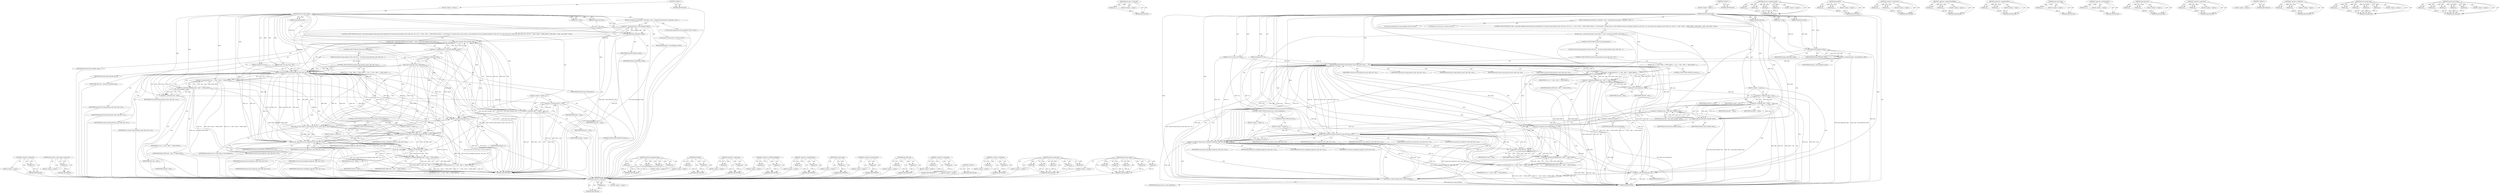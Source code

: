 digraph "mincore_pte_range" {
vulnerable_127 [label=<(METHOD,&lt;operator&gt;.indirection)>];
vulnerable_128 [label=<(PARAM,p1)>];
vulnerable_129 [label=<(BLOCK,&lt;empty&gt;,&lt;empty&gt;)>];
vulnerable_130 [label=<(METHOD_RETURN,ANY)>];
vulnerable_154 [label=<(METHOD,pmd_none_or_clear_bad)>];
vulnerable_155 [label=<(PARAM,p1)>];
vulnerable_156 [label=<(BLOCK,&lt;empty&gt;,&lt;empty&gt;)>];
vulnerable_157 [label=<(METHOD_RETURN,ANY)>];
vulnerable_6 [label=<(METHOD,&lt;global&gt;)<SUB>1</SUB>>];
vulnerable_7 [label=<(BLOCK,&lt;empty&gt;,&lt;empty&gt;)<SUB>1</SUB>>];
vulnerable_8 [label=<(METHOD,mincore_pmd_range)<SUB>1</SUB>>];
vulnerable_9 [label=<(PARAM,struct vm_area_struct *vma)<SUB>1</SUB>>];
vulnerable_10 [label=<(PARAM,pud_t *pud)<SUB>1</SUB>>];
vulnerable_11 [label=<(PARAM,unsigned long addr)<SUB>2</SUB>>];
vulnerable_12 [label=<(PARAM,unsigned long end)<SUB>2</SUB>>];
vulnerable_13 [label=<(PARAM,unsigned char *vec)<SUB>3</SUB>>];
vulnerable_14 [label=<(BLOCK,{
	unsigned long next;
	pmd_t *pmd;

	pmd = pmd...,{
	unsigned long next;
	pmd_t *pmd;

	pmd = pmd...)<SUB>4</SUB>>];
vulnerable_15 [label="<(LOCAL,long unsigned next: long unsigned)<SUB>5</SUB>>"];
vulnerable_16 [label="<(LOCAL,pmd_t* pmd: pmd_t*)<SUB>6</SUB>>"];
vulnerable_17 [label=<(&lt;operator&gt;.assignment,pmd = pmd_offset(pud, addr))<SUB>8</SUB>>];
vulnerable_18 [label=<(IDENTIFIER,pmd,pmd = pmd_offset(pud, addr))<SUB>8</SUB>>];
vulnerable_19 [label=<(pmd_offset,pmd_offset(pud, addr))<SUB>8</SUB>>];
vulnerable_20 [label=<(IDENTIFIER,pud,pmd_offset(pud, addr))<SUB>8</SUB>>];
vulnerable_21 [label=<(IDENTIFIER,addr,pmd_offset(pud, addr))<SUB>8</SUB>>];
vulnerable_22 [label=<(CONTROL_STRUCTURE,DO,do {
		next = pmd_addr_end(addr, end);
		if (pmd_trans_huge(*pmd)) {
			if (mincore_huge_pmd(vma, pmd, addr, next, vec)) {
				vec += (next - addr) &gt;&gt; PAGE_SHIFT;
				continue;
 			}
 			/* fall through */
 		}
		if (pmd_none_or_clear_bad(pmd))
 			mincore_unmapped_range(vma, addr, next, vec);
 		else
 			mincore_pte_range(vma, pmd, addr, next, vec);
		vec += (next - addr) &gt;&gt; PAGE_SHIFT;
	} while (pmd++, addr = next, addr != end);)<SUB>9</SUB>>];
vulnerable_23 [label=<(BLOCK,{
		next = pmd_addr_end(addr, end);
		if (pmd_t...,{
		next = pmd_addr_end(addr, end);
		if (pmd_t...)<SUB>9</SUB>>];
vulnerable_24 [label=<(&lt;operator&gt;.assignment,next = pmd_addr_end(addr, end))<SUB>10</SUB>>];
vulnerable_25 [label=<(IDENTIFIER,next,next = pmd_addr_end(addr, end))<SUB>10</SUB>>];
vulnerable_26 [label=<(pmd_addr_end,pmd_addr_end(addr, end))<SUB>10</SUB>>];
vulnerable_27 [label=<(IDENTIFIER,addr,pmd_addr_end(addr, end))<SUB>10</SUB>>];
vulnerable_28 [label=<(IDENTIFIER,end,pmd_addr_end(addr, end))<SUB>10</SUB>>];
vulnerable_29 [label=<(CONTROL_STRUCTURE,IF,if (pmd_trans_huge(*pmd)))<SUB>11</SUB>>];
vulnerable_30 [label=<(pmd_trans_huge,pmd_trans_huge(*pmd))<SUB>11</SUB>>];
vulnerable_31 [label=<(&lt;operator&gt;.indirection,*pmd)<SUB>11</SUB>>];
vulnerable_32 [label=<(IDENTIFIER,pmd,pmd_trans_huge(*pmd))<SUB>11</SUB>>];
vulnerable_33 [label=<(BLOCK,{
			if (mincore_huge_pmd(vma, pmd, addr, next,...,{
			if (mincore_huge_pmd(vma, pmd, addr, next,...)<SUB>11</SUB>>];
vulnerable_34 [label=<(CONTROL_STRUCTURE,IF,if (mincore_huge_pmd(vma, pmd, addr, next, vec)))<SUB>12</SUB>>];
vulnerable_35 [label=<(mincore_huge_pmd,mincore_huge_pmd(vma, pmd, addr, next, vec))<SUB>12</SUB>>];
vulnerable_36 [label=<(IDENTIFIER,vma,mincore_huge_pmd(vma, pmd, addr, next, vec))<SUB>12</SUB>>];
vulnerable_37 [label=<(IDENTIFIER,pmd,mincore_huge_pmd(vma, pmd, addr, next, vec))<SUB>12</SUB>>];
vulnerable_38 [label=<(IDENTIFIER,addr,mincore_huge_pmd(vma, pmd, addr, next, vec))<SUB>12</SUB>>];
vulnerable_39 [label=<(IDENTIFIER,next,mincore_huge_pmd(vma, pmd, addr, next, vec))<SUB>12</SUB>>];
vulnerable_40 [label=<(IDENTIFIER,vec,mincore_huge_pmd(vma, pmd, addr, next, vec))<SUB>12</SUB>>];
vulnerable_41 [label=<(BLOCK,{
				vec += (next - addr) &gt;&gt; PAGE_SHIFT;
				c...,{
				vec += (next - addr) &gt;&gt; PAGE_SHIFT;
				c...)<SUB>12</SUB>>];
vulnerable_42 [label=<(&lt;operator&gt;.assignmentPlus,vec += (next - addr) &gt;&gt; PAGE_SHIFT)<SUB>13</SUB>>];
vulnerable_43 [label=<(IDENTIFIER,vec,vec += (next - addr) &gt;&gt; PAGE_SHIFT)<SUB>13</SUB>>];
vulnerable_44 [label=<(&lt;operator&gt;.arithmeticShiftRight,(next - addr) &gt;&gt; PAGE_SHIFT)<SUB>13</SUB>>];
vulnerable_45 [label=<(&lt;operator&gt;.subtraction,next - addr)<SUB>13</SUB>>];
vulnerable_46 [label=<(IDENTIFIER,next,next - addr)<SUB>13</SUB>>];
vulnerable_47 [label=<(IDENTIFIER,addr,next - addr)<SUB>13</SUB>>];
vulnerable_48 [label=<(IDENTIFIER,PAGE_SHIFT,(next - addr) &gt;&gt; PAGE_SHIFT)<SUB>13</SUB>>];
vulnerable_49 [label=<(CONTROL_STRUCTURE,CONTINUE,continue;)<SUB>14</SUB>>];
vulnerable_50 [label=<(CONTROL_STRUCTURE,IF,if (pmd_none_or_clear_bad(pmd)))<SUB>18</SUB>>];
vulnerable_51 [label=<(pmd_none_or_clear_bad,pmd_none_or_clear_bad(pmd))<SUB>18</SUB>>];
vulnerable_52 [label=<(IDENTIFIER,pmd,pmd_none_or_clear_bad(pmd))<SUB>18</SUB>>];
vulnerable_53 [label=<(BLOCK,&lt;empty&gt;,&lt;empty&gt;)<SUB>19</SUB>>];
vulnerable_54 [label=<(mincore_unmapped_range,mincore_unmapped_range(vma, addr, next, vec))<SUB>19</SUB>>];
vulnerable_55 [label=<(IDENTIFIER,vma,mincore_unmapped_range(vma, addr, next, vec))<SUB>19</SUB>>];
vulnerable_56 [label=<(IDENTIFIER,addr,mincore_unmapped_range(vma, addr, next, vec))<SUB>19</SUB>>];
vulnerable_57 [label=<(IDENTIFIER,next,mincore_unmapped_range(vma, addr, next, vec))<SUB>19</SUB>>];
vulnerable_58 [label=<(IDENTIFIER,vec,mincore_unmapped_range(vma, addr, next, vec))<SUB>19</SUB>>];
vulnerable_59 [label=<(CONTROL_STRUCTURE,ELSE,else)<SUB>21</SUB>>];
vulnerable_60 [label=<(BLOCK,&lt;empty&gt;,&lt;empty&gt;)<SUB>21</SUB>>];
vulnerable_61 [label=<(mincore_pte_range,mincore_pte_range(vma, pmd, addr, next, vec))<SUB>21</SUB>>];
vulnerable_62 [label=<(IDENTIFIER,vma,mincore_pte_range(vma, pmd, addr, next, vec))<SUB>21</SUB>>];
vulnerable_63 [label=<(IDENTIFIER,pmd,mincore_pte_range(vma, pmd, addr, next, vec))<SUB>21</SUB>>];
vulnerable_64 [label=<(IDENTIFIER,addr,mincore_pte_range(vma, pmd, addr, next, vec))<SUB>21</SUB>>];
vulnerable_65 [label=<(IDENTIFIER,next,mincore_pte_range(vma, pmd, addr, next, vec))<SUB>21</SUB>>];
vulnerable_66 [label=<(IDENTIFIER,vec,mincore_pte_range(vma, pmd, addr, next, vec))<SUB>21</SUB>>];
vulnerable_67 [label=<(&lt;operator&gt;.assignmentPlus,vec += (next - addr) &gt;&gt; PAGE_SHIFT)<SUB>22</SUB>>];
vulnerable_68 [label=<(IDENTIFIER,vec,vec += (next - addr) &gt;&gt; PAGE_SHIFT)<SUB>22</SUB>>];
vulnerable_69 [label=<(&lt;operator&gt;.arithmeticShiftRight,(next - addr) &gt;&gt; PAGE_SHIFT)<SUB>22</SUB>>];
vulnerable_70 [label=<(&lt;operator&gt;.subtraction,next - addr)<SUB>22</SUB>>];
vulnerable_71 [label=<(IDENTIFIER,next,next - addr)<SUB>22</SUB>>];
vulnerable_72 [label=<(IDENTIFIER,addr,next - addr)<SUB>22</SUB>>];
vulnerable_73 [label=<(IDENTIFIER,PAGE_SHIFT,(next - addr) &gt;&gt; PAGE_SHIFT)<SUB>22</SUB>>];
vulnerable_74 [label=<(BLOCK,&lt;empty&gt;,&lt;empty&gt;)<SUB>23</SUB>>];
vulnerable_75 [label=<(&lt;operator&gt;.postIncrement,pmd++)<SUB>23</SUB>>];
vulnerable_76 [label=<(IDENTIFIER,pmd,pmd++)<SUB>23</SUB>>];
vulnerable_77 [label=<(&lt;operator&gt;.assignment,addr = next)<SUB>23</SUB>>];
vulnerable_78 [label=<(IDENTIFIER,addr,addr = next)<SUB>23</SUB>>];
vulnerable_79 [label=<(IDENTIFIER,next,addr = next)<SUB>23</SUB>>];
vulnerable_80 [label=<(&lt;operator&gt;.notEquals,addr != end)<SUB>23</SUB>>];
vulnerable_81 [label=<(IDENTIFIER,addr,addr != end)<SUB>23</SUB>>];
vulnerable_82 [label=<(IDENTIFIER,end,addr != end)<SUB>23</SUB>>];
vulnerable_83 [label=<(METHOD_RETURN,void)<SUB>1</SUB>>];
vulnerable_85 [label=<(METHOD_RETURN,ANY)<SUB>1</SUB>>];
vulnerable_158 [label=<(METHOD,mincore_unmapped_range)>];
vulnerable_159 [label=<(PARAM,p1)>];
vulnerable_160 [label=<(PARAM,p2)>];
vulnerable_161 [label=<(PARAM,p3)>];
vulnerable_162 [label=<(PARAM,p4)>];
vulnerable_163 [label=<(BLOCK,&lt;empty&gt;,&lt;empty&gt;)>];
vulnerable_164 [label=<(METHOD_RETURN,ANY)>];
vulnerable_113 [label=<(METHOD,pmd_offset)>];
vulnerable_114 [label=<(PARAM,p1)>];
vulnerable_115 [label=<(PARAM,p2)>];
vulnerable_116 [label=<(BLOCK,&lt;empty&gt;,&lt;empty&gt;)>];
vulnerable_117 [label=<(METHOD_RETURN,ANY)>];
vulnerable_149 [label=<(METHOD,&lt;operator&gt;.subtraction)>];
vulnerable_150 [label=<(PARAM,p1)>];
vulnerable_151 [label=<(PARAM,p2)>];
vulnerable_152 [label=<(BLOCK,&lt;empty&gt;,&lt;empty&gt;)>];
vulnerable_153 [label=<(METHOD_RETURN,ANY)>];
vulnerable_144 [label=<(METHOD,&lt;operator&gt;.arithmeticShiftRight)>];
vulnerable_145 [label=<(PARAM,p1)>];
vulnerable_146 [label=<(PARAM,p2)>];
vulnerable_147 [label=<(BLOCK,&lt;empty&gt;,&lt;empty&gt;)>];
vulnerable_148 [label=<(METHOD_RETURN,ANY)>];
vulnerable_139 [label=<(METHOD,&lt;operator&gt;.assignmentPlus)>];
vulnerable_140 [label=<(PARAM,p1)>];
vulnerable_141 [label=<(PARAM,p2)>];
vulnerable_142 [label=<(BLOCK,&lt;empty&gt;,&lt;empty&gt;)>];
vulnerable_143 [label=<(METHOD_RETURN,ANY)>];
vulnerable_123 [label=<(METHOD,pmd_trans_huge)>];
vulnerable_124 [label=<(PARAM,p1)>];
vulnerable_125 [label=<(BLOCK,&lt;empty&gt;,&lt;empty&gt;)>];
vulnerable_126 [label=<(METHOD_RETURN,ANY)>];
vulnerable_173 [label=<(METHOD,&lt;operator&gt;.postIncrement)>];
vulnerable_174 [label=<(PARAM,p1)>];
vulnerable_175 [label=<(BLOCK,&lt;empty&gt;,&lt;empty&gt;)>];
vulnerable_176 [label=<(METHOD_RETURN,ANY)>];
vulnerable_118 [label=<(METHOD,pmd_addr_end)>];
vulnerable_119 [label=<(PARAM,p1)>];
vulnerable_120 [label=<(PARAM,p2)>];
vulnerable_121 [label=<(BLOCK,&lt;empty&gt;,&lt;empty&gt;)>];
vulnerable_122 [label=<(METHOD_RETURN,ANY)>];
vulnerable_108 [label=<(METHOD,&lt;operator&gt;.assignment)>];
vulnerable_109 [label=<(PARAM,p1)>];
vulnerable_110 [label=<(PARAM,p2)>];
vulnerable_111 [label=<(BLOCK,&lt;empty&gt;,&lt;empty&gt;)>];
vulnerable_112 [label=<(METHOD_RETURN,ANY)>];
vulnerable_102 [label=<(METHOD,&lt;global&gt;)<SUB>1</SUB>>];
vulnerable_103 [label=<(BLOCK,&lt;empty&gt;,&lt;empty&gt;)>];
vulnerable_104 [label=<(METHOD_RETURN,ANY)>];
vulnerable_177 [label=<(METHOD,&lt;operator&gt;.notEquals)>];
vulnerable_178 [label=<(PARAM,p1)>];
vulnerable_179 [label=<(PARAM,p2)>];
vulnerable_180 [label=<(BLOCK,&lt;empty&gt;,&lt;empty&gt;)>];
vulnerable_181 [label=<(METHOD_RETURN,ANY)>];
vulnerable_131 [label=<(METHOD,mincore_huge_pmd)>];
vulnerable_132 [label=<(PARAM,p1)>];
vulnerable_133 [label=<(PARAM,p2)>];
vulnerable_134 [label=<(PARAM,p3)>];
vulnerable_135 [label=<(PARAM,p4)>];
vulnerable_136 [label=<(PARAM,p5)>];
vulnerable_137 [label=<(BLOCK,&lt;empty&gt;,&lt;empty&gt;)>];
vulnerable_138 [label=<(METHOD_RETURN,ANY)>];
vulnerable_165 [label=<(METHOD,mincore_pte_range)>];
vulnerable_166 [label=<(PARAM,p1)>];
vulnerable_167 [label=<(PARAM,p2)>];
vulnerable_168 [label=<(PARAM,p3)>];
vulnerable_169 [label=<(PARAM,p4)>];
vulnerable_170 [label=<(PARAM,p5)>];
vulnerable_171 [label=<(BLOCK,&lt;empty&gt;,&lt;empty&gt;)>];
vulnerable_172 [label=<(METHOD_RETURN,ANY)>];
fixed_127 [label=<(METHOD,&lt;operator&gt;.indirection)>];
fixed_128 [label=<(PARAM,p1)>];
fixed_129 [label=<(BLOCK,&lt;empty&gt;,&lt;empty&gt;)>];
fixed_130 [label=<(METHOD_RETURN,ANY)>];
fixed_154 [label=<(METHOD,pmd_none_or_trans_huge_or_clear_bad)>];
fixed_155 [label=<(PARAM,p1)>];
fixed_156 [label=<(BLOCK,&lt;empty&gt;,&lt;empty&gt;)>];
fixed_157 [label=<(METHOD_RETURN,ANY)>];
fixed_6 [label=<(METHOD,&lt;global&gt;)<SUB>1</SUB>>];
fixed_7 [label=<(BLOCK,&lt;empty&gt;,&lt;empty&gt;)<SUB>1</SUB>>];
fixed_8 [label=<(METHOD,mincore_pmd_range)<SUB>1</SUB>>];
fixed_9 [label=<(PARAM,struct vm_area_struct *vma)<SUB>1</SUB>>];
fixed_10 [label=<(PARAM,pud_t *pud)<SUB>1</SUB>>];
fixed_11 [label=<(PARAM,unsigned long addr)<SUB>2</SUB>>];
fixed_12 [label=<(PARAM,unsigned long end)<SUB>2</SUB>>];
fixed_13 [label=<(PARAM,unsigned char *vec)<SUB>3</SUB>>];
fixed_14 [label=<(BLOCK,{
	unsigned long next;
	pmd_t *pmd;

	pmd = pmd...,{
	unsigned long next;
	pmd_t *pmd;

	pmd = pmd...)<SUB>4</SUB>>];
fixed_15 [label="<(LOCAL,long unsigned next: long unsigned)<SUB>5</SUB>>"];
fixed_16 [label="<(LOCAL,pmd_t* pmd: pmd_t*)<SUB>6</SUB>>"];
fixed_17 [label=<(&lt;operator&gt;.assignment,pmd = pmd_offset(pud, addr))<SUB>8</SUB>>];
fixed_18 [label=<(IDENTIFIER,pmd,pmd = pmd_offset(pud, addr))<SUB>8</SUB>>];
fixed_19 [label=<(pmd_offset,pmd_offset(pud, addr))<SUB>8</SUB>>];
fixed_20 [label=<(IDENTIFIER,pud,pmd_offset(pud, addr))<SUB>8</SUB>>];
fixed_21 [label=<(IDENTIFIER,addr,pmd_offset(pud, addr))<SUB>8</SUB>>];
fixed_22 [label=<(CONTROL_STRUCTURE,DO,do {
		next = pmd_addr_end(addr, end);
		if (pmd_trans_huge(*pmd)) {
			if (mincore_huge_pmd(vma, pmd, addr, next, vec)) {
				vec += (next - addr) &gt;&gt; PAGE_SHIFT;
				continue;
 			}
 			/* fall through */
 		}
		if (pmd_none_or_trans_huge_or_clear_bad(pmd))
 			mincore_unmapped_range(vma, addr, next, vec);
 		else
 			mincore_pte_range(vma, pmd, addr, next, vec);
		vec += (next - addr) &gt;&gt; PAGE_SHIFT;
	} while (pmd++, addr = next, addr != end);)<SUB>9</SUB>>];
fixed_23 [label=<(BLOCK,{
		next = pmd_addr_end(addr, end);
		if (pmd_t...,{
		next = pmd_addr_end(addr, end);
		if (pmd_t...)<SUB>9</SUB>>];
fixed_24 [label=<(&lt;operator&gt;.assignment,next = pmd_addr_end(addr, end))<SUB>10</SUB>>];
fixed_25 [label=<(IDENTIFIER,next,next = pmd_addr_end(addr, end))<SUB>10</SUB>>];
fixed_26 [label=<(pmd_addr_end,pmd_addr_end(addr, end))<SUB>10</SUB>>];
fixed_27 [label=<(IDENTIFIER,addr,pmd_addr_end(addr, end))<SUB>10</SUB>>];
fixed_28 [label=<(IDENTIFIER,end,pmd_addr_end(addr, end))<SUB>10</SUB>>];
fixed_29 [label=<(CONTROL_STRUCTURE,IF,if (pmd_trans_huge(*pmd)))<SUB>11</SUB>>];
fixed_30 [label=<(pmd_trans_huge,pmd_trans_huge(*pmd))<SUB>11</SUB>>];
fixed_31 [label=<(&lt;operator&gt;.indirection,*pmd)<SUB>11</SUB>>];
fixed_32 [label=<(IDENTIFIER,pmd,pmd_trans_huge(*pmd))<SUB>11</SUB>>];
fixed_33 [label=<(BLOCK,{
			if (mincore_huge_pmd(vma, pmd, addr, next,...,{
			if (mincore_huge_pmd(vma, pmd, addr, next,...)<SUB>11</SUB>>];
fixed_34 [label=<(CONTROL_STRUCTURE,IF,if (mincore_huge_pmd(vma, pmd, addr, next, vec)))<SUB>12</SUB>>];
fixed_35 [label=<(mincore_huge_pmd,mincore_huge_pmd(vma, pmd, addr, next, vec))<SUB>12</SUB>>];
fixed_36 [label=<(IDENTIFIER,vma,mincore_huge_pmd(vma, pmd, addr, next, vec))<SUB>12</SUB>>];
fixed_37 [label=<(IDENTIFIER,pmd,mincore_huge_pmd(vma, pmd, addr, next, vec))<SUB>12</SUB>>];
fixed_38 [label=<(IDENTIFIER,addr,mincore_huge_pmd(vma, pmd, addr, next, vec))<SUB>12</SUB>>];
fixed_39 [label=<(IDENTIFIER,next,mincore_huge_pmd(vma, pmd, addr, next, vec))<SUB>12</SUB>>];
fixed_40 [label=<(IDENTIFIER,vec,mincore_huge_pmd(vma, pmd, addr, next, vec))<SUB>12</SUB>>];
fixed_41 [label=<(BLOCK,{
				vec += (next - addr) &gt;&gt; PAGE_SHIFT;
				c...,{
				vec += (next - addr) &gt;&gt; PAGE_SHIFT;
				c...)<SUB>12</SUB>>];
fixed_42 [label=<(&lt;operator&gt;.assignmentPlus,vec += (next - addr) &gt;&gt; PAGE_SHIFT)<SUB>13</SUB>>];
fixed_43 [label=<(IDENTIFIER,vec,vec += (next - addr) &gt;&gt; PAGE_SHIFT)<SUB>13</SUB>>];
fixed_44 [label=<(&lt;operator&gt;.arithmeticShiftRight,(next - addr) &gt;&gt; PAGE_SHIFT)<SUB>13</SUB>>];
fixed_45 [label=<(&lt;operator&gt;.subtraction,next - addr)<SUB>13</SUB>>];
fixed_46 [label=<(IDENTIFIER,next,next - addr)<SUB>13</SUB>>];
fixed_47 [label=<(IDENTIFIER,addr,next - addr)<SUB>13</SUB>>];
fixed_48 [label=<(IDENTIFIER,PAGE_SHIFT,(next - addr) &gt;&gt; PAGE_SHIFT)<SUB>13</SUB>>];
fixed_49 [label=<(CONTROL_STRUCTURE,CONTINUE,continue;)<SUB>14</SUB>>];
fixed_50 [label=<(CONTROL_STRUCTURE,IF,if (pmd_none_or_trans_huge_or_clear_bad(pmd)))<SUB>18</SUB>>];
fixed_51 [label=<(pmd_none_or_trans_huge_or_clear_bad,pmd_none_or_trans_huge_or_clear_bad(pmd))<SUB>18</SUB>>];
fixed_52 [label=<(IDENTIFIER,pmd,pmd_none_or_trans_huge_or_clear_bad(pmd))<SUB>18</SUB>>];
fixed_53 [label=<(BLOCK,&lt;empty&gt;,&lt;empty&gt;)<SUB>19</SUB>>];
fixed_54 [label=<(mincore_unmapped_range,mincore_unmapped_range(vma, addr, next, vec))<SUB>19</SUB>>];
fixed_55 [label=<(IDENTIFIER,vma,mincore_unmapped_range(vma, addr, next, vec))<SUB>19</SUB>>];
fixed_56 [label=<(IDENTIFIER,addr,mincore_unmapped_range(vma, addr, next, vec))<SUB>19</SUB>>];
fixed_57 [label=<(IDENTIFIER,next,mincore_unmapped_range(vma, addr, next, vec))<SUB>19</SUB>>];
fixed_58 [label=<(IDENTIFIER,vec,mincore_unmapped_range(vma, addr, next, vec))<SUB>19</SUB>>];
fixed_59 [label=<(CONTROL_STRUCTURE,ELSE,else)<SUB>21</SUB>>];
fixed_60 [label=<(BLOCK,&lt;empty&gt;,&lt;empty&gt;)<SUB>21</SUB>>];
fixed_61 [label=<(mincore_pte_range,mincore_pte_range(vma, pmd, addr, next, vec))<SUB>21</SUB>>];
fixed_62 [label=<(IDENTIFIER,vma,mincore_pte_range(vma, pmd, addr, next, vec))<SUB>21</SUB>>];
fixed_63 [label=<(IDENTIFIER,pmd,mincore_pte_range(vma, pmd, addr, next, vec))<SUB>21</SUB>>];
fixed_64 [label=<(IDENTIFIER,addr,mincore_pte_range(vma, pmd, addr, next, vec))<SUB>21</SUB>>];
fixed_65 [label=<(IDENTIFIER,next,mincore_pte_range(vma, pmd, addr, next, vec))<SUB>21</SUB>>];
fixed_66 [label=<(IDENTIFIER,vec,mincore_pte_range(vma, pmd, addr, next, vec))<SUB>21</SUB>>];
fixed_67 [label=<(&lt;operator&gt;.assignmentPlus,vec += (next - addr) &gt;&gt; PAGE_SHIFT)<SUB>22</SUB>>];
fixed_68 [label=<(IDENTIFIER,vec,vec += (next - addr) &gt;&gt; PAGE_SHIFT)<SUB>22</SUB>>];
fixed_69 [label=<(&lt;operator&gt;.arithmeticShiftRight,(next - addr) &gt;&gt; PAGE_SHIFT)<SUB>22</SUB>>];
fixed_70 [label=<(&lt;operator&gt;.subtraction,next - addr)<SUB>22</SUB>>];
fixed_71 [label=<(IDENTIFIER,next,next - addr)<SUB>22</SUB>>];
fixed_72 [label=<(IDENTIFIER,addr,next - addr)<SUB>22</SUB>>];
fixed_73 [label=<(IDENTIFIER,PAGE_SHIFT,(next - addr) &gt;&gt; PAGE_SHIFT)<SUB>22</SUB>>];
fixed_74 [label=<(BLOCK,&lt;empty&gt;,&lt;empty&gt;)<SUB>23</SUB>>];
fixed_75 [label=<(&lt;operator&gt;.postIncrement,pmd++)<SUB>23</SUB>>];
fixed_76 [label=<(IDENTIFIER,pmd,pmd++)<SUB>23</SUB>>];
fixed_77 [label=<(&lt;operator&gt;.assignment,addr = next)<SUB>23</SUB>>];
fixed_78 [label=<(IDENTIFIER,addr,addr = next)<SUB>23</SUB>>];
fixed_79 [label=<(IDENTIFIER,next,addr = next)<SUB>23</SUB>>];
fixed_80 [label=<(&lt;operator&gt;.notEquals,addr != end)<SUB>23</SUB>>];
fixed_81 [label=<(IDENTIFIER,addr,addr != end)<SUB>23</SUB>>];
fixed_82 [label=<(IDENTIFIER,end,addr != end)<SUB>23</SUB>>];
fixed_83 [label=<(METHOD_RETURN,void)<SUB>1</SUB>>];
fixed_85 [label=<(METHOD_RETURN,ANY)<SUB>1</SUB>>];
fixed_158 [label=<(METHOD,mincore_unmapped_range)>];
fixed_159 [label=<(PARAM,p1)>];
fixed_160 [label=<(PARAM,p2)>];
fixed_161 [label=<(PARAM,p3)>];
fixed_162 [label=<(PARAM,p4)>];
fixed_163 [label=<(BLOCK,&lt;empty&gt;,&lt;empty&gt;)>];
fixed_164 [label=<(METHOD_RETURN,ANY)>];
fixed_113 [label=<(METHOD,pmd_offset)>];
fixed_114 [label=<(PARAM,p1)>];
fixed_115 [label=<(PARAM,p2)>];
fixed_116 [label=<(BLOCK,&lt;empty&gt;,&lt;empty&gt;)>];
fixed_117 [label=<(METHOD_RETURN,ANY)>];
fixed_149 [label=<(METHOD,&lt;operator&gt;.subtraction)>];
fixed_150 [label=<(PARAM,p1)>];
fixed_151 [label=<(PARAM,p2)>];
fixed_152 [label=<(BLOCK,&lt;empty&gt;,&lt;empty&gt;)>];
fixed_153 [label=<(METHOD_RETURN,ANY)>];
fixed_144 [label=<(METHOD,&lt;operator&gt;.arithmeticShiftRight)>];
fixed_145 [label=<(PARAM,p1)>];
fixed_146 [label=<(PARAM,p2)>];
fixed_147 [label=<(BLOCK,&lt;empty&gt;,&lt;empty&gt;)>];
fixed_148 [label=<(METHOD_RETURN,ANY)>];
fixed_139 [label=<(METHOD,&lt;operator&gt;.assignmentPlus)>];
fixed_140 [label=<(PARAM,p1)>];
fixed_141 [label=<(PARAM,p2)>];
fixed_142 [label=<(BLOCK,&lt;empty&gt;,&lt;empty&gt;)>];
fixed_143 [label=<(METHOD_RETURN,ANY)>];
fixed_123 [label=<(METHOD,pmd_trans_huge)>];
fixed_124 [label=<(PARAM,p1)>];
fixed_125 [label=<(BLOCK,&lt;empty&gt;,&lt;empty&gt;)>];
fixed_126 [label=<(METHOD_RETURN,ANY)>];
fixed_173 [label=<(METHOD,&lt;operator&gt;.postIncrement)>];
fixed_174 [label=<(PARAM,p1)>];
fixed_175 [label=<(BLOCK,&lt;empty&gt;,&lt;empty&gt;)>];
fixed_176 [label=<(METHOD_RETURN,ANY)>];
fixed_118 [label=<(METHOD,pmd_addr_end)>];
fixed_119 [label=<(PARAM,p1)>];
fixed_120 [label=<(PARAM,p2)>];
fixed_121 [label=<(BLOCK,&lt;empty&gt;,&lt;empty&gt;)>];
fixed_122 [label=<(METHOD_RETURN,ANY)>];
fixed_108 [label=<(METHOD,&lt;operator&gt;.assignment)>];
fixed_109 [label=<(PARAM,p1)>];
fixed_110 [label=<(PARAM,p2)>];
fixed_111 [label=<(BLOCK,&lt;empty&gt;,&lt;empty&gt;)>];
fixed_112 [label=<(METHOD_RETURN,ANY)>];
fixed_102 [label=<(METHOD,&lt;global&gt;)<SUB>1</SUB>>];
fixed_103 [label=<(BLOCK,&lt;empty&gt;,&lt;empty&gt;)>];
fixed_104 [label=<(METHOD_RETURN,ANY)>];
fixed_177 [label=<(METHOD,&lt;operator&gt;.notEquals)>];
fixed_178 [label=<(PARAM,p1)>];
fixed_179 [label=<(PARAM,p2)>];
fixed_180 [label=<(BLOCK,&lt;empty&gt;,&lt;empty&gt;)>];
fixed_181 [label=<(METHOD_RETURN,ANY)>];
fixed_131 [label=<(METHOD,mincore_huge_pmd)>];
fixed_132 [label=<(PARAM,p1)>];
fixed_133 [label=<(PARAM,p2)>];
fixed_134 [label=<(PARAM,p3)>];
fixed_135 [label=<(PARAM,p4)>];
fixed_136 [label=<(PARAM,p5)>];
fixed_137 [label=<(BLOCK,&lt;empty&gt;,&lt;empty&gt;)>];
fixed_138 [label=<(METHOD_RETURN,ANY)>];
fixed_165 [label=<(METHOD,mincore_pte_range)>];
fixed_166 [label=<(PARAM,p1)>];
fixed_167 [label=<(PARAM,p2)>];
fixed_168 [label=<(PARAM,p3)>];
fixed_169 [label=<(PARAM,p4)>];
fixed_170 [label=<(PARAM,p5)>];
fixed_171 [label=<(BLOCK,&lt;empty&gt;,&lt;empty&gt;)>];
fixed_172 [label=<(METHOD_RETURN,ANY)>];
vulnerable_127 -> vulnerable_128  [key=0, label="AST: "];
vulnerable_127 -> vulnerable_128  [key=1, label="DDG: "];
vulnerable_127 -> vulnerable_129  [key=0, label="AST: "];
vulnerable_127 -> vulnerable_130  [key=0, label="AST: "];
vulnerable_127 -> vulnerable_130  [key=1, label="CFG: "];
vulnerable_128 -> vulnerable_130  [key=0, label="DDG: p1"];
vulnerable_154 -> vulnerable_155  [key=0, label="AST: "];
vulnerable_154 -> vulnerable_155  [key=1, label="DDG: "];
vulnerable_154 -> vulnerable_156  [key=0, label="AST: "];
vulnerable_154 -> vulnerable_157  [key=0, label="AST: "];
vulnerable_154 -> vulnerable_157  [key=1, label="CFG: "];
vulnerable_155 -> vulnerable_157  [key=0, label="DDG: p1"];
vulnerable_6 -> vulnerable_7  [key=0, label="AST: "];
vulnerable_6 -> vulnerable_85  [key=0, label="AST: "];
vulnerable_6 -> vulnerable_85  [key=1, label="CFG: "];
vulnerable_7 -> vulnerable_8  [key=0, label="AST: "];
vulnerable_8 -> vulnerable_9  [key=0, label="AST: "];
vulnerable_8 -> vulnerable_9  [key=1, label="DDG: "];
vulnerable_8 -> vulnerable_10  [key=0, label="AST: "];
vulnerable_8 -> vulnerable_10  [key=1, label="DDG: "];
vulnerable_8 -> vulnerable_11  [key=0, label="AST: "];
vulnerable_8 -> vulnerable_11  [key=1, label="DDG: "];
vulnerable_8 -> vulnerable_12  [key=0, label="AST: "];
vulnerable_8 -> vulnerable_12  [key=1, label="DDG: "];
vulnerable_8 -> vulnerable_13  [key=0, label="AST: "];
vulnerable_8 -> vulnerable_13  [key=1, label="DDG: "];
vulnerable_8 -> vulnerable_14  [key=0, label="AST: "];
vulnerable_8 -> vulnerable_83  [key=0, label="AST: "];
vulnerable_8 -> vulnerable_19  [key=0, label="CFG: "];
vulnerable_8 -> vulnerable_19  [key=1, label="DDG: "];
vulnerable_8 -> vulnerable_77  [key=0, label="DDG: "];
vulnerable_8 -> vulnerable_67  [key=0, label="DDG: "];
vulnerable_8 -> vulnerable_75  [key=0, label="DDG: "];
vulnerable_8 -> vulnerable_80  [key=0, label="DDG: "];
vulnerable_8 -> vulnerable_26  [key=0, label="DDG: "];
vulnerable_8 -> vulnerable_51  [key=0, label="DDG: "];
vulnerable_8 -> vulnerable_69  [key=0, label="DDG: "];
vulnerable_8 -> vulnerable_54  [key=0, label="DDG: "];
vulnerable_8 -> vulnerable_70  [key=0, label="DDG: "];
vulnerable_8 -> vulnerable_35  [key=0, label="DDG: "];
vulnerable_8 -> vulnerable_61  [key=0, label="DDG: "];
vulnerable_8 -> vulnerable_42  [key=0, label="DDG: "];
vulnerable_8 -> vulnerable_44  [key=0, label="DDG: "];
vulnerable_8 -> vulnerable_45  [key=0, label="DDG: "];
vulnerable_9 -> vulnerable_54  [key=0, label="DDG: vma"];
vulnerable_9 -> vulnerable_35  [key=0, label="DDG: vma"];
vulnerable_9 -> vulnerable_61  [key=0, label="DDG: vma"];
vulnerable_10 -> vulnerable_19  [key=0, label="DDG: pud"];
vulnerable_11 -> vulnerable_19  [key=0, label="DDG: addr"];
vulnerable_12 -> vulnerable_26  [key=0, label="DDG: end"];
vulnerable_13 -> vulnerable_54  [key=0, label="DDG: vec"];
vulnerable_13 -> vulnerable_35  [key=0, label="DDG: vec"];
vulnerable_13 -> vulnerable_61  [key=0, label="DDG: vec"];
vulnerable_14 -> vulnerable_15  [key=0, label="AST: "];
vulnerable_14 -> vulnerable_16  [key=0, label="AST: "];
vulnerable_14 -> vulnerable_17  [key=0, label="AST: "];
vulnerable_14 -> vulnerable_22  [key=0, label="AST: "];
vulnerable_17 -> vulnerable_18  [key=0, label="AST: "];
vulnerable_17 -> vulnerable_19  [key=0, label="AST: "];
vulnerable_17 -> vulnerable_26  [key=0, label="CFG: "];
vulnerable_17 -> vulnerable_83  [key=0, label="DDG: pmd_offset(pud, addr)"];
vulnerable_17 -> vulnerable_83  [key=1, label="DDG: pmd = pmd_offset(pud, addr)"];
vulnerable_17 -> vulnerable_51  [key=0, label="DDG: pmd"];
vulnerable_17 -> vulnerable_35  [key=0, label="DDG: pmd"];
vulnerable_19 -> vulnerable_20  [key=0, label="AST: "];
vulnerable_19 -> vulnerable_21  [key=0, label="AST: "];
vulnerable_19 -> vulnerable_17  [key=0, label="CFG: "];
vulnerable_19 -> vulnerable_17  [key=1, label="DDG: pud"];
vulnerable_19 -> vulnerable_17  [key=2, label="DDG: addr"];
vulnerable_19 -> vulnerable_83  [key=0, label="DDG: pud"];
vulnerable_19 -> vulnerable_26  [key=0, label="DDG: addr"];
vulnerable_22 -> vulnerable_23  [key=0, label="AST: "];
vulnerable_22 -> vulnerable_74  [key=0, label="AST: "];
vulnerable_23 -> vulnerable_24  [key=0, label="AST: "];
vulnerable_23 -> vulnerable_29  [key=0, label="AST: "];
vulnerable_23 -> vulnerable_50  [key=0, label="AST: "];
vulnerable_23 -> vulnerable_67  [key=0, label="AST: "];
vulnerable_24 -> vulnerable_25  [key=0, label="AST: "];
vulnerable_24 -> vulnerable_26  [key=0, label="AST: "];
vulnerable_24 -> vulnerable_31  [key=0, label="CFG: "];
vulnerable_24 -> vulnerable_83  [key=0, label="DDG: pmd_addr_end(addr, end)"];
vulnerable_24 -> vulnerable_83  [key=1, label="DDG: next = pmd_addr_end(addr, end)"];
vulnerable_24 -> vulnerable_54  [key=0, label="DDG: next"];
vulnerable_24 -> vulnerable_35  [key=0, label="DDG: next"];
vulnerable_24 -> vulnerable_61  [key=0, label="DDG: next"];
vulnerable_26 -> vulnerable_27  [key=0, label="AST: "];
vulnerable_26 -> vulnerable_28  [key=0, label="AST: "];
vulnerable_26 -> vulnerable_24  [key=0, label="CFG: "];
vulnerable_26 -> vulnerable_24  [key=1, label="DDG: addr"];
vulnerable_26 -> vulnerable_24  [key=2, label="DDG: end"];
vulnerable_26 -> vulnerable_80  [key=0, label="DDG: end"];
vulnerable_26 -> vulnerable_54  [key=0, label="DDG: addr"];
vulnerable_26 -> vulnerable_35  [key=0, label="DDG: addr"];
vulnerable_26 -> vulnerable_61  [key=0, label="DDG: addr"];
vulnerable_29 -> vulnerable_30  [key=0, label="AST: "];
vulnerable_29 -> vulnerable_33  [key=0, label="AST: "];
vulnerable_30 -> vulnerable_31  [key=0, label="AST: "];
vulnerable_30 -> vulnerable_35  [key=0, label="CFG: "];
vulnerable_30 -> vulnerable_35  [key=1, label="DDG: *pmd"];
vulnerable_30 -> vulnerable_35  [key=2, label="CDG: "];
vulnerable_30 -> vulnerable_51  [key=0, label="CFG: "];
vulnerable_30 -> vulnerable_51  [key=1, label="DDG: *pmd"];
vulnerable_30 -> vulnerable_51  [key=2, label="CDG: "];
vulnerable_30 -> vulnerable_83  [key=0, label="DDG: *pmd"];
vulnerable_30 -> vulnerable_83  [key=1, label="DDG: pmd_trans_huge(*pmd)"];
vulnerable_30 -> vulnerable_75  [key=0, label="DDG: *pmd"];
vulnerable_30 -> vulnerable_61  [key=0, label="DDG: *pmd"];
vulnerable_30 -> vulnerable_69  [key=0, label="CDG: "];
vulnerable_30 -> vulnerable_67  [key=0, label="CDG: "];
vulnerable_30 -> vulnerable_70  [key=0, label="CDG: "];
vulnerable_31 -> vulnerable_32  [key=0, label="AST: "];
vulnerable_31 -> vulnerable_30  [key=0, label="CFG: "];
vulnerable_33 -> vulnerable_34  [key=0, label="AST: "];
vulnerable_34 -> vulnerable_35  [key=0, label="AST: "];
vulnerable_34 -> vulnerable_41  [key=0, label="AST: "];
vulnerable_35 -> vulnerable_36  [key=0, label="AST: "];
vulnerable_35 -> vulnerable_37  [key=0, label="AST: "];
vulnerable_35 -> vulnerable_38  [key=0, label="AST: "];
vulnerable_35 -> vulnerable_39  [key=0, label="AST: "];
vulnerable_35 -> vulnerable_40  [key=0, label="AST: "];
vulnerable_35 -> vulnerable_45  [key=0, label="CFG: "];
vulnerable_35 -> vulnerable_45  [key=1, label="DDG: next"];
vulnerable_35 -> vulnerable_45  [key=2, label="DDG: addr"];
vulnerable_35 -> vulnerable_45  [key=3, label="CDG: "];
vulnerable_35 -> vulnerable_51  [key=0, label="CFG: "];
vulnerable_35 -> vulnerable_51  [key=1, label="DDG: pmd"];
vulnerable_35 -> vulnerable_51  [key=2, label="CDG: "];
vulnerable_35 -> vulnerable_83  [key=0, label="DDG: vma"];
vulnerable_35 -> vulnerable_83  [key=1, label="DDG: mincore_huge_pmd(vma, pmd, addr, next, vec)"];
vulnerable_35 -> vulnerable_75  [key=0, label="DDG: pmd"];
vulnerable_35 -> vulnerable_54  [key=0, label="DDG: vma"];
vulnerable_35 -> vulnerable_54  [key=1, label="DDG: addr"];
vulnerable_35 -> vulnerable_54  [key=2, label="DDG: next"];
vulnerable_35 -> vulnerable_54  [key=3, label="DDG: vec"];
vulnerable_35 -> vulnerable_61  [key=0, label="DDG: vma"];
vulnerable_35 -> vulnerable_61  [key=1, label="DDG: addr"];
vulnerable_35 -> vulnerable_61  [key=2, label="DDG: next"];
vulnerable_35 -> vulnerable_61  [key=3, label="DDG: vec"];
vulnerable_35 -> vulnerable_42  [key=0, label="DDG: vec"];
vulnerable_35 -> vulnerable_42  [key=1, label="CDG: "];
vulnerable_35 -> vulnerable_69  [key=0, label="CDG: "];
vulnerable_35 -> vulnerable_67  [key=0, label="CDG: "];
vulnerable_35 -> vulnerable_44  [key=0, label="CDG: "];
vulnerable_35 -> vulnerable_70  [key=0, label="CDG: "];
vulnerable_41 -> vulnerable_42  [key=0, label="AST: "];
vulnerable_41 -> vulnerable_49  [key=0, label="AST: "];
vulnerable_42 -> vulnerable_43  [key=0, label="AST: "];
vulnerable_42 -> vulnerable_44  [key=0, label="AST: "];
vulnerable_42 -> vulnerable_75  [key=0, label="CFG: "];
vulnerable_42 -> vulnerable_83  [key=0, label="DDG: vec"];
vulnerable_42 -> vulnerable_83  [key=1, label="DDG: (next - addr) &gt;&gt; PAGE_SHIFT"];
vulnerable_42 -> vulnerable_83  [key=2, label="DDG: vec += (next - addr) &gt;&gt; PAGE_SHIFT"];
vulnerable_42 -> vulnerable_54  [key=0, label="DDG: vec"];
vulnerable_42 -> vulnerable_35  [key=0, label="DDG: vec"];
vulnerable_42 -> vulnerable_61  [key=0, label="DDG: vec"];
vulnerable_44 -> vulnerable_45  [key=0, label="AST: "];
vulnerable_44 -> vulnerable_48  [key=0, label="AST: "];
vulnerable_44 -> vulnerable_42  [key=0, label="CFG: "];
vulnerable_44 -> vulnerable_42  [key=1, label="DDG: next - addr"];
vulnerable_44 -> vulnerable_42  [key=2, label="DDG: PAGE_SHIFT"];
vulnerable_44 -> vulnerable_83  [key=0, label="DDG: next - addr"];
vulnerable_44 -> vulnerable_83  [key=1, label="DDG: PAGE_SHIFT"];
vulnerable_44 -> vulnerable_69  [key=0, label="DDG: PAGE_SHIFT"];
vulnerable_45 -> vulnerable_46  [key=0, label="AST: "];
vulnerable_45 -> vulnerable_47  [key=0, label="AST: "];
vulnerable_45 -> vulnerable_44  [key=0, label="CFG: "];
vulnerable_45 -> vulnerable_44  [key=1, label="DDG: next"];
vulnerable_45 -> vulnerable_44  [key=2, label="DDG: addr"];
vulnerable_45 -> vulnerable_77  [key=0, label="DDG: next"];
vulnerable_50 -> vulnerable_51  [key=0, label="AST: "];
vulnerable_50 -> vulnerable_53  [key=0, label="AST: "];
vulnerable_50 -> vulnerable_59  [key=0, label="AST: "];
vulnerable_51 -> vulnerable_52  [key=0, label="AST: "];
vulnerable_51 -> vulnerable_54  [key=0, label="CFG: "];
vulnerable_51 -> vulnerable_54  [key=1, label="CDG: "];
vulnerable_51 -> vulnerable_61  [key=0, label="CFG: "];
vulnerable_51 -> vulnerable_61  [key=1, label="DDG: pmd"];
vulnerable_51 -> vulnerable_61  [key=2, label="CDG: "];
vulnerable_51 -> vulnerable_83  [key=0, label="DDG: pmd_none_or_clear_bad(pmd)"];
vulnerable_51 -> vulnerable_75  [key=0, label="DDG: pmd"];
vulnerable_53 -> vulnerable_54  [key=0, label="AST: "];
vulnerable_54 -> vulnerable_55  [key=0, label="AST: "];
vulnerable_54 -> vulnerable_56  [key=0, label="AST: "];
vulnerable_54 -> vulnerable_57  [key=0, label="AST: "];
vulnerable_54 -> vulnerable_58  [key=0, label="AST: "];
vulnerable_54 -> vulnerable_70  [key=0, label="CFG: "];
vulnerable_54 -> vulnerable_70  [key=1, label="DDG: next"];
vulnerable_54 -> vulnerable_70  [key=2, label="DDG: addr"];
vulnerable_54 -> vulnerable_83  [key=0, label="DDG: vma"];
vulnerable_54 -> vulnerable_83  [key=1, label="DDG: mincore_unmapped_range(vma, addr, next, vec)"];
vulnerable_54 -> vulnerable_67  [key=0, label="DDG: vec"];
vulnerable_54 -> vulnerable_35  [key=0, label="DDG: vma"];
vulnerable_54 -> vulnerable_61  [key=0, label="DDG: vma"];
vulnerable_59 -> vulnerable_60  [key=0, label="AST: "];
vulnerable_60 -> vulnerable_61  [key=0, label="AST: "];
vulnerable_61 -> vulnerable_62  [key=0, label="AST: "];
vulnerable_61 -> vulnerable_63  [key=0, label="AST: "];
vulnerable_61 -> vulnerable_64  [key=0, label="AST: "];
vulnerable_61 -> vulnerable_65  [key=0, label="AST: "];
vulnerable_61 -> vulnerable_66  [key=0, label="AST: "];
vulnerable_61 -> vulnerable_70  [key=0, label="CFG: "];
vulnerable_61 -> vulnerable_70  [key=1, label="DDG: next"];
vulnerable_61 -> vulnerable_70  [key=2, label="DDG: addr"];
vulnerable_61 -> vulnerable_83  [key=0, label="DDG: vma"];
vulnerable_61 -> vulnerable_83  [key=1, label="DDG: mincore_pte_range(vma, pmd, addr, next, vec)"];
vulnerable_61 -> vulnerable_67  [key=0, label="DDG: vec"];
vulnerable_61 -> vulnerable_75  [key=0, label="DDG: pmd"];
vulnerable_61 -> vulnerable_54  [key=0, label="DDG: vma"];
vulnerable_61 -> vulnerable_35  [key=0, label="DDG: vma"];
vulnerable_67 -> vulnerable_68  [key=0, label="AST: "];
vulnerable_67 -> vulnerable_69  [key=0, label="AST: "];
vulnerable_67 -> vulnerable_75  [key=0, label="CFG: "];
vulnerable_67 -> vulnerable_83  [key=0, label="DDG: vec"];
vulnerable_67 -> vulnerable_83  [key=1, label="DDG: (next - addr) &gt;&gt; PAGE_SHIFT"];
vulnerable_67 -> vulnerable_83  [key=2, label="DDG: vec += (next - addr) &gt;&gt; PAGE_SHIFT"];
vulnerable_67 -> vulnerable_54  [key=0, label="DDG: vec"];
vulnerable_67 -> vulnerable_35  [key=0, label="DDG: vec"];
vulnerable_67 -> vulnerable_61  [key=0, label="DDG: vec"];
vulnerable_69 -> vulnerable_70  [key=0, label="AST: "];
vulnerable_69 -> vulnerable_73  [key=0, label="AST: "];
vulnerable_69 -> vulnerable_67  [key=0, label="CFG: "];
vulnerable_69 -> vulnerable_67  [key=1, label="DDG: next - addr"];
vulnerable_69 -> vulnerable_67  [key=2, label="DDG: PAGE_SHIFT"];
vulnerable_69 -> vulnerable_83  [key=0, label="DDG: next - addr"];
vulnerable_69 -> vulnerable_83  [key=1, label="DDG: PAGE_SHIFT"];
vulnerable_69 -> vulnerable_44  [key=0, label="DDG: PAGE_SHIFT"];
vulnerable_70 -> vulnerable_71  [key=0, label="AST: "];
vulnerable_70 -> vulnerable_72  [key=0, label="AST: "];
vulnerable_70 -> vulnerable_69  [key=0, label="CFG: "];
vulnerable_70 -> vulnerable_69  [key=1, label="DDG: next"];
vulnerable_70 -> vulnerable_69  [key=2, label="DDG: addr"];
vulnerable_70 -> vulnerable_77  [key=0, label="DDG: next"];
vulnerable_74 -> vulnerable_75  [key=0, label="AST: "];
vulnerable_74 -> vulnerable_77  [key=0, label="AST: "];
vulnerable_74 -> vulnerable_80  [key=0, label="AST: "];
vulnerable_75 -> vulnerable_76  [key=0, label="AST: "];
vulnerable_75 -> vulnerable_77  [key=0, label="CFG: "];
vulnerable_75 -> vulnerable_83  [key=0, label="DDG: pmd"];
vulnerable_75 -> vulnerable_83  [key=1, label="DDG: pmd++"];
vulnerable_75 -> vulnerable_51  [key=0, label="DDG: pmd"];
vulnerable_75 -> vulnerable_35  [key=0, label="DDG: pmd"];
vulnerable_77 -> vulnerable_78  [key=0, label="AST: "];
vulnerable_77 -> vulnerable_79  [key=0, label="AST: "];
vulnerable_77 -> vulnerable_80  [key=0, label="CFG: "];
vulnerable_77 -> vulnerable_80  [key=1, label="DDG: addr"];
vulnerable_77 -> vulnerable_83  [key=0, label="DDG: next"];
vulnerable_77 -> vulnerable_83  [key=1, label="DDG: addr = next"];
vulnerable_80 -> vulnerable_81  [key=0, label="AST: "];
vulnerable_80 -> vulnerable_82  [key=0, label="AST: "];
vulnerable_80 -> vulnerable_83  [key=0, label="CFG: "];
vulnerable_80 -> vulnerable_83  [key=1, label="DDG: addr"];
vulnerable_80 -> vulnerable_83  [key=2, label="DDG: end"];
vulnerable_80 -> vulnerable_83  [key=3, label="DDG: addr != end"];
vulnerable_80 -> vulnerable_26  [key=0, label="CFG: "];
vulnerable_80 -> vulnerable_26  [key=1, label="DDG: addr"];
vulnerable_80 -> vulnerable_26  [key=2, label="DDG: end"];
vulnerable_80 -> vulnerable_26  [key=3, label="CDG: "];
vulnerable_80 -> vulnerable_30  [key=0, label="CDG: "];
vulnerable_80 -> vulnerable_77  [key=0, label="CDG: "];
vulnerable_80 -> vulnerable_75  [key=0, label="CDG: "];
vulnerable_80 -> vulnerable_24  [key=0, label="CDG: "];
vulnerable_80 -> vulnerable_80  [key=0, label="CDG: "];
vulnerable_80 -> vulnerable_31  [key=0, label="CDG: "];
vulnerable_158 -> vulnerable_159  [key=0, label="AST: "];
vulnerable_158 -> vulnerable_159  [key=1, label="DDG: "];
vulnerable_158 -> vulnerable_163  [key=0, label="AST: "];
vulnerable_158 -> vulnerable_160  [key=0, label="AST: "];
vulnerable_158 -> vulnerable_160  [key=1, label="DDG: "];
vulnerable_158 -> vulnerable_164  [key=0, label="AST: "];
vulnerable_158 -> vulnerable_164  [key=1, label="CFG: "];
vulnerable_158 -> vulnerable_161  [key=0, label="AST: "];
vulnerable_158 -> vulnerable_161  [key=1, label="DDG: "];
vulnerable_158 -> vulnerable_162  [key=0, label="AST: "];
vulnerable_158 -> vulnerable_162  [key=1, label="DDG: "];
vulnerable_159 -> vulnerable_164  [key=0, label="DDG: p1"];
vulnerable_160 -> vulnerable_164  [key=0, label="DDG: p2"];
vulnerable_161 -> vulnerable_164  [key=0, label="DDG: p3"];
vulnerable_162 -> vulnerable_164  [key=0, label="DDG: p4"];
vulnerable_113 -> vulnerable_114  [key=0, label="AST: "];
vulnerable_113 -> vulnerable_114  [key=1, label="DDG: "];
vulnerable_113 -> vulnerable_116  [key=0, label="AST: "];
vulnerable_113 -> vulnerable_115  [key=0, label="AST: "];
vulnerable_113 -> vulnerable_115  [key=1, label="DDG: "];
vulnerable_113 -> vulnerable_117  [key=0, label="AST: "];
vulnerable_113 -> vulnerable_117  [key=1, label="CFG: "];
vulnerable_114 -> vulnerable_117  [key=0, label="DDG: p1"];
vulnerable_115 -> vulnerable_117  [key=0, label="DDG: p2"];
vulnerable_149 -> vulnerable_150  [key=0, label="AST: "];
vulnerable_149 -> vulnerable_150  [key=1, label="DDG: "];
vulnerable_149 -> vulnerable_152  [key=0, label="AST: "];
vulnerable_149 -> vulnerable_151  [key=0, label="AST: "];
vulnerable_149 -> vulnerable_151  [key=1, label="DDG: "];
vulnerable_149 -> vulnerable_153  [key=0, label="AST: "];
vulnerable_149 -> vulnerable_153  [key=1, label="CFG: "];
vulnerable_150 -> vulnerable_153  [key=0, label="DDG: p1"];
vulnerable_151 -> vulnerable_153  [key=0, label="DDG: p2"];
vulnerable_144 -> vulnerable_145  [key=0, label="AST: "];
vulnerable_144 -> vulnerable_145  [key=1, label="DDG: "];
vulnerable_144 -> vulnerable_147  [key=0, label="AST: "];
vulnerable_144 -> vulnerable_146  [key=0, label="AST: "];
vulnerable_144 -> vulnerable_146  [key=1, label="DDG: "];
vulnerable_144 -> vulnerable_148  [key=0, label="AST: "];
vulnerable_144 -> vulnerable_148  [key=1, label="CFG: "];
vulnerable_145 -> vulnerable_148  [key=0, label="DDG: p1"];
vulnerable_146 -> vulnerable_148  [key=0, label="DDG: p2"];
vulnerable_139 -> vulnerable_140  [key=0, label="AST: "];
vulnerable_139 -> vulnerable_140  [key=1, label="DDG: "];
vulnerable_139 -> vulnerable_142  [key=0, label="AST: "];
vulnerable_139 -> vulnerable_141  [key=0, label="AST: "];
vulnerable_139 -> vulnerable_141  [key=1, label="DDG: "];
vulnerable_139 -> vulnerable_143  [key=0, label="AST: "];
vulnerable_139 -> vulnerable_143  [key=1, label="CFG: "];
vulnerable_140 -> vulnerable_143  [key=0, label="DDG: p1"];
vulnerable_141 -> vulnerable_143  [key=0, label="DDG: p2"];
vulnerable_123 -> vulnerable_124  [key=0, label="AST: "];
vulnerable_123 -> vulnerable_124  [key=1, label="DDG: "];
vulnerable_123 -> vulnerable_125  [key=0, label="AST: "];
vulnerable_123 -> vulnerable_126  [key=0, label="AST: "];
vulnerable_123 -> vulnerable_126  [key=1, label="CFG: "];
vulnerable_124 -> vulnerable_126  [key=0, label="DDG: p1"];
vulnerable_173 -> vulnerable_174  [key=0, label="AST: "];
vulnerable_173 -> vulnerable_174  [key=1, label="DDG: "];
vulnerable_173 -> vulnerable_175  [key=0, label="AST: "];
vulnerable_173 -> vulnerable_176  [key=0, label="AST: "];
vulnerable_173 -> vulnerable_176  [key=1, label="CFG: "];
vulnerable_174 -> vulnerable_176  [key=0, label="DDG: p1"];
vulnerable_118 -> vulnerable_119  [key=0, label="AST: "];
vulnerable_118 -> vulnerable_119  [key=1, label="DDG: "];
vulnerable_118 -> vulnerable_121  [key=0, label="AST: "];
vulnerable_118 -> vulnerable_120  [key=0, label="AST: "];
vulnerable_118 -> vulnerable_120  [key=1, label="DDG: "];
vulnerable_118 -> vulnerable_122  [key=0, label="AST: "];
vulnerable_118 -> vulnerable_122  [key=1, label="CFG: "];
vulnerable_119 -> vulnerable_122  [key=0, label="DDG: p1"];
vulnerable_120 -> vulnerable_122  [key=0, label="DDG: p2"];
vulnerable_108 -> vulnerable_109  [key=0, label="AST: "];
vulnerable_108 -> vulnerable_109  [key=1, label="DDG: "];
vulnerable_108 -> vulnerable_111  [key=0, label="AST: "];
vulnerable_108 -> vulnerable_110  [key=0, label="AST: "];
vulnerable_108 -> vulnerable_110  [key=1, label="DDG: "];
vulnerable_108 -> vulnerable_112  [key=0, label="AST: "];
vulnerable_108 -> vulnerable_112  [key=1, label="CFG: "];
vulnerable_109 -> vulnerable_112  [key=0, label="DDG: p1"];
vulnerable_110 -> vulnerable_112  [key=0, label="DDG: p2"];
vulnerable_102 -> vulnerable_103  [key=0, label="AST: "];
vulnerable_102 -> vulnerable_104  [key=0, label="AST: "];
vulnerable_102 -> vulnerable_104  [key=1, label="CFG: "];
vulnerable_177 -> vulnerable_178  [key=0, label="AST: "];
vulnerable_177 -> vulnerable_178  [key=1, label="DDG: "];
vulnerable_177 -> vulnerable_180  [key=0, label="AST: "];
vulnerable_177 -> vulnerable_179  [key=0, label="AST: "];
vulnerable_177 -> vulnerable_179  [key=1, label="DDG: "];
vulnerable_177 -> vulnerable_181  [key=0, label="AST: "];
vulnerable_177 -> vulnerable_181  [key=1, label="CFG: "];
vulnerable_178 -> vulnerable_181  [key=0, label="DDG: p1"];
vulnerable_179 -> vulnerable_181  [key=0, label="DDG: p2"];
vulnerable_131 -> vulnerable_132  [key=0, label="AST: "];
vulnerable_131 -> vulnerable_132  [key=1, label="DDG: "];
vulnerable_131 -> vulnerable_137  [key=0, label="AST: "];
vulnerable_131 -> vulnerable_133  [key=0, label="AST: "];
vulnerable_131 -> vulnerable_133  [key=1, label="DDG: "];
vulnerable_131 -> vulnerable_138  [key=0, label="AST: "];
vulnerable_131 -> vulnerable_138  [key=1, label="CFG: "];
vulnerable_131 -> vulnerable_134  [key=0, label="AST: "];
vulnerable_131 -> vulnerable_134  [key=1, label="DDG: "];
vulnerable_131 -> vulnerable_135  [key=0, label="AST: "];
vulnerable_131 -> vulnerable_135  [key=1, label="DDG: "];
vulnerable_131 -> vulnerable_136  [key=0, label="AST: "];
vulnerable_131 -> vulnerable_136  [key=1, label="DDG: "];
vulnerable_132 -> vulnerable_138  [key=0, label="DDG: p1"];
vulnerable_133 -> vulnerable_138  [key=0, label="DDG: p2"];
vulnerable_134 -> vulnerable_138  [key=0, label="DDG: p3"];
vulnerable_135 -> vulnerable_138  [key=0, label="DDG: p4"];
vulnerable_136 -> vulnerable_138  [key=0, label="DDG: p5"];
vulnerable_165 -> vulnerable_166  [key=0, label="AST: "];
vulnerable_165 -> vulnerable_166  [key=1, label="DDG: "];
vulnerable_165 -> vulnerable_171  [key=0, label="AST: "];
vulnerable_165 -> vulnerable_167  [key=0, label="AST: "];
vulnerable_165 -> vulnerable_167  [key=1, label="DDG: "];
vulnerable_165 -> vulnerable_172  [key=0, label="AST: "];
vulnerable_165 -> vulnerable_172  [key=1, label="CFG: "];
vulnerable_165 -> vulnerable_168  [key=0, label="AST: "];
vulnerable_165 -> vulnerable_168  [key=1, label="DDG: "];
vulnerable_165 -> vulnerable_169  [key=0, label="AST: "];
vulnerable_165 -> vulnerable_169  [key=1, label="DDG: "];
vulnerable_165 -> vulnerable_170  [key=0, label="AST: "];
vulnerable_165 -> vulnerable_170  [key=1, label="DDG: "];
vulnerable_166 -> vulnerable_172  [key=0, label="DDG: p1"];
vulnerable_167 -> vulnerable_172  [key=0, label="DDG: p2"];
vulnerable_168 -> vulnerable_172  [key=0, label="DDG: p3"];
vulnerable_169 -> vulnerable_172  [key=0, label="DDG: p4"];
vulnerable_170 -> vulnerable_172  [key=0, label="DDG: p5"];
fixed_127 -> fixed_128  [key=0, label="AST: "];
fixed_127 -> fixed_128  [key=1, label="DDG: "];
fixed_127 -> fixed_129  [key=0, label="AST: "];
fixed_127 -> fixed_130  [key=0, label="AST: "];
fixed_127 -> fixed_130  [key=1, label="CFG: "];
fixed_128 -> fixed_130  [key=0, label="DDG: p1"];
fixed_129 -> vulnerable_127  [key=0];
fixed_130 -> vulnerable_127  [key=0];
fixed_154 -> fixed_155  [key=0, label="AST: "];
fixed_154 -> fixed_155  [key=1, label="DDG: "];
fixed_154 -> fixed_156  [key=0, label="AST: "];
fixed_154 -> fixed_157  [key=0, label="AST: "];
fixed_154 -> fixed_157  [key=1, label="CFG: "];
fixed_155 -> fixed_157  [key=0, label="DDG: p1"];
fixed_156 -> vulnerable_127  [key=0];
fixed_157 -> vulnerable_127  [key=0];
fixed_6 -> fixed_7  [key=0, label="AST: "];
fixed_6 -> fixed_85  [key=0, label="AST: "];
fixed_6 -> fixed_85  [key=1, label="CFG: "];
fixed_7 -> fixed_8  [key=0, label="AST: "];
fixed_8 -> fixed_9  [key=0, label="AST: "];
fixed_8 -> fixed_9  [key=1, label="DDG: "];
fixed_8 -> fixed_10  [key=0, label="AST: "];
fixed_8 -> fixed_10  [key=1, label="DDG: "];
fixed_8 -> fixed_11  [key=0, label="AST: "];
fixed_8 -> fixed_11  [key=1, label="DDG: "];
fixed_8 -> fixed_12  [key=0, label="AST: "];
fixed_8 -> fixed_12  [key=1, label="DDG: "];
fixed_8 -> fixed_13  [key=0, label="AST: "];
fixed_8 -> fixed_13  [key=1, label="DDG: "];
fixed_8 -> fixed_14  [key=0, label="AST: "];
fixed_8 -> fixed_83  [key=0, label="AST: "];
fixed_8 -> fixed_19  [key=0, label="CFG: "];
fixed_8 -> fixed_19  [key=1, label="DDG: "];
fixed_8 -> fixed_77  [key=0, label="DDG: "];
fixed_8 -> fixed_67  [key=0, label="DDG: "];
fixed_8 -> fixed_75  [key=0, label="DDG: "];
fixed_8 -> fixed_80  [key=0, label="DDG: "];
fixed_8 -> fixed_26  [key=0, label="DDG: "];
fixed_8 -> fixed_51  [key=0, label="DDG: "];
fixed_8 -> fixed_69  [key=0, label="DDG: "];
fixed_8 -> fixed_54  [key=0, label="DDG: "];
fixed_8 -> fixed_70  [key=0, label="DDG: "];
fixed_8 -> fixed_35  [key=0, label="DDG: "];
fixed_8 -> fixed_61  [key=0, label="DDG: "];
fixed_8 -> fixed_42  [key=0, label="DDG: "];
fixed_8 -> fixed_44  [key=0, label="DDG: "];
fixed_8 -> fixed_45  [key=0, label="DDG: "];
fixed_9 -> fixed_54  [key=0, label="DDG: vma"];
fixed_9 -> fixed_35  [key=0, label="DDG: vma"];
fixed_9 -> fixed_61  [key=0, label="DDG: vma"];
fixed_10 -> fixed_19  [key=0, label="DDG: pud"];
fixed_11 -> fixed_19  [key=0, label="DDG: addr"];
fixed_12 -> fixed_26  [key=0, label="DDG: end"];
fixed_13 -> fixed_54  [key=0, label="DDG: vec"];
fixed_13 -> fixed_35  [key=0, label="DDG: vec"];
fixed_13 -> fixed_61  [key=0, label="DDG: vec"];
fixed_14 -> fixed_15  [key=0, label="AST: "];
fixed_14 -> fixed_16  [key=0, label="AST: "];
fixed_14 -> fixed_17  [key=0, label="AST: "];
fixed_14 -> fixed_22  [key=0, label="AST: "];
fixed_15 -> vulnerable_127  [key=0];
fixed_16 -> vulnerable_127  [key=0];
fixed_17 -> fixed_18  [key=0, label="AST: "];
fixed_17 -> fixed_19  [key=0, label="AST: "];
fixed_17 -> fixed_26  [key=0, label="CFG: "];
fixed_17 -> fixed_83  [key=0, label="DDG: pmd_offset(pud, addr)"];
fixed_17 -> fixed_83  [key=1, label="DDG: pmd = pmd_offset(pud, addr)"];
fixed_17 -> fixed_51  [key=0, label="DDG: pmd"];
fixed_17 -> fixed_35  [key=0, label="DDG: pmd"];
fixed_18 -> vulnerable_127  [key=0];
fixed_19 -> fixed_20  [key=0, label="AST: "];
fixed_19 -> fixed_21  [key=0, label="AST: "];
fixed_19 -> fixed_17  [key=0, label="CFG: "];
fixed_19 -> fixed_17  [key=1, label="DDG: pud"];
fixed_19 -> fixed_17  [key=2, label="DDG: addr"];
fixed_19 -> fixed_83  [key=0, label="DDG: pud"];
fixed_19 -> fixed_26  [key=0, label="DDG: addr"];
fixed_20 -> vulnerable_127  [key=0];
fixed_21 -> vulnerable_127  [key=0];
fixed_22 -> fixed_23  [key=0, label="AST: "];
fixed_22 -> fixed_74  [key=0, label="AST: "];
fixed_23 -> fixed_24  [key=0, label="AST: "];
fixed_23 -> fixed_29  [key=0, label="AST: "];
fixed_23 -> fixed_50  [key=0, label="AST: "];
fixed_23 -> fixed_67  [key=0, label="AST: "];
fixed_24 -> fixed_25  [key=0, label="AST: "];
fixed_24 -> fixed_26  [key=0, label="AST: "];
fixed_24 -> fixed_31  [key=0, label="CFG: "];
fixed_24 -> fixed_83  [key=0, label="DDG: pmd_addr_end(addr, end)"];
fixed_24 -> fixed_83  [key=1, label="DDG: next = pmd_addr_end(addr, end)"];
fixed_24 -> fixed_54  [key=0, label="DDG: next"];
fixed_24 -> fixed_35  [key=0, label="DDG: next"];
fixed_24 -> fixed_61  [key=0, label="DDG: next"];
fixed_25 -> vulnerable_127  [key=0];
fixed_26 -> fixed_27  [key=0, label="AST: "];
fixed_26 -> fixed_28  [key=0, label="AST: "];
fixed_26 -> fixed_24  [key=0, label="CFG: "];
fixed_26 -> fixed_24  [key=1, label="DDG: addr"];
fixed_26 -> fixed_24  [key=2, label="DDG: end"];
fixed_26 -> fixed_80  [key=0, label="DDG: end"];
fixed_26 -> fixed_54  [key=0, label="DDG: addr"];
fixed_26 -> fixed_35  [key=0, label="DDG: addr"];
fixed_26 -> fixed_61  [key=0, label="DDG: addr"];
fixed_27 -> vulnerable_127  [key=0];
fixed_28 -> vulnerable_127  [key=0];
fixed_29 -> fixed_30  [key=0, label="AST: "];
fixed_29 -> fixed_33  [key=0, label="AST: "];
fixed_30 -> fixed_31  [key=0, label="AST: "];
fixed_30 -> fixed_35  [key=0, label="CFG: "];
fixed_30 -> fixed_35  [key=1, label="DDG: *pmd"];
fixed_30 -> fixed_35  [key=2, label="CDG: "];
fixed_30 -> fixed_51  [key=0, label="CFG: "];
fixed_30 -> fixed_51  [key=1, label="DDG: *pmd"];
fixed_30 -> fixed_51  [key=2, label="CDG: "];
fixed_30 -> fixed_83  [key=0, label="DDG: *pmd"];
fixed_30 -> fixed_83  [key=1, label="DDG: pmd_trans_huge(*pmd)"];
fixed_30 -> fixed_75  [key=0, label="DDG: *pmd"];
fixed_30 -> fixed_61  [key=0, label="DDG: *pmd"];
fixed_30 -> fixed_69  [key=0, label="CDG: "];
fixed_30 -> fixed_67  [key=0, label="CDG: "];
fixed_30 -> fixed_70  [key=0, label="CDG: "];
fixed_31 -> fixed_32  [key=0, label="AST: "];
fixed_31 -> fixed_30  [key=0, label="CFG: "];
fixed_32 -> vulnerable_127  [key=0];
fixed_33 -> fixed_34  [key=0, label="AST: "];
fixed_34 -> fixed_35  [key=0, label="AST: "];
fixed_34 -> fixed_41  [key=0, label="AST: "];
fixed_35 -> fixed_36  [key=0, label="AST: "];
fixed_35 -> fixed_37  [key=0, label="AST: "];
fixed_35 -> fixed_38  [key=0, label="AST: "];
fixed_35 -> fixed_39  [key=0, label="AST: "];
fixed_35 -> fixed_40  [key=0, label="AST: "];
fixed_35 -> fixed_45  [key=0, label="CFG: "];
fixed_35 -> fixed_45  [key=1, label="DDG: next"];
fixed_35 -> fixed_45  [key=2, label="DDG: addr"];
fixed_35 -> fixed_45  [key=3, label="CDG: "];
fixed_35 -> fixed_51  [key=0, label="CFG: "];
fixed_35 -> fixed_51  [key=1, label="DDG: pmd"];
fixed_35 -> fixed_51  [key=2, label="CDG: "];
fixed_35 -> fixed_83  [key=0, label="DDG: vma"];
fixed_35 -> fixed_83  [key=1, label="DDG: mincore_huge_pmd(vma, pmd, addr, next, vec)"];
fixed_35 -> fixed_75  [key=0, label="DDG: pmd"];
fixed_35 -> fixed_54  [key=0, label="DDG: vma"];
fixed_35 -> fixed_54  [key=1, label="DDG: addr"];
fixed_35 -> fixed_54  [key=2, label="DDG: next"];
fixed_35 -> fixed_54  [key=3, label="DDG: vec"];
fixed_35 -> fixed_61  [key=0, label="DDG: vma"];
fixed_35 -> fixed_61  [key=1, label="DDG: addr"];
fixed_35 -> fixed_61  [key=2, label="DDG: next"];
fixed_35 -> fixed_61  [key=3, label="DDG: vec"];
fixed_35 -> fixed_42  [key=0, label="DDG: vec"];
fixed_35 -> fixed_42  [key=1, label="CDG: "];
fixed_35 -> fixed_69  [key=0, label="CDG: "];
fixed_35 -> fixed_67  [key=0, label="CDG: "];
fixed_35 -> fixed_44  [key=0, label="CDG: "];
fixed_35 -> fixed_70  [key=0, label="CDG: "];
fixed_36 -> vulnerable_127  [key=0];
fixed_37 -> vulnerable_127  [key=0];
fixed_38 -> vulnerable_127  [key=0];
fixed_39 -> vulnerable_127  [key=0];
fixed_40 -> vulnerable_127  [key=0];
fixed_41 -> fixed_42  [key=0, label="AST: "];
fixed_41 -> fixed_49  [key=0, label="AST: "];
fixed_42 -> fixed_43  [key=0, label="AST: "];
fixed_42 -> fixed_44  [key=0, label="AST: "];
fixed_42 -> fixed_75  [key=0, label="CFG: "];
fixed_42 -> fixed_83  [key=0, label="DDG: vec"];
fixed_42 -> fixed_83  [key=1, label="DDG: (next - addr) &gt;&gt; PAGE_SHIFT"];
fixed_42 -> fixed_83  [key=2, label="DDG: vec += (next - addr) &gt;&gt; PAGE_SHIFT"];
fixed_42 -> fixed_54  [key=0, label="DDG: vec"];
fixed_42 -> fixed_35  [key=0, label="DDG: vec"];
fixed_42 -> fixed_61  [key=0, label="DDG: vec"];
fixed_43 -> vulnerable_127  [key=0];
fixed_44 -> fixed_45  [key=0, label="AST: "];
fixed_44 -> fixed_48  [key=0, label="AST: "];
fixed_44 -> fixed_42  [key=0, label="CFG: "];
fixed_44 -> fixed_42  [key=1, label="DDG: next - addr"];
fixed_44 -> fixed_42  [key=2, label="DDG: PAGE_SHIFT"];
fixed_44 -> fixed_83  [key=0, label="DDG: next - addr"];
fixed_44 -> fixed_83  [key=1, label="DDG: PAGE_SHIFT"];
fixed_44 -> fixed_69  [key=0, label="DDG: PAGE_SHIFT"];
fixed_45 -> fixed_46  [key=0, label="AST: "];
fixed_45 -> fixed_47  [key=0, label="AST: "];
fixed_45 -> fixed_44  [key=0, label="CFG: "];
fixed_45 -> fixed_44  [key=1, label="DDG: next"];
fixed_45 -> fixed_44  [key=2, label="DDG: addr"];
fixed_45 -> fixed_77  [key=0, label="DDG: next"];
fixed_46 -> vulnerable_127  [key=0];
fixed_47 -> vulnerable_127  [key=0];
fixed_48 -> vulnerable_127  [key=0];
fixed_49 -> vulnerable_127  [key=0];
fixed_50 -> fixed_51  [key=0, label="AST: "];
fixed_50 -> fixed_53  [key=0, label="AST: "];
fixed_50 -> fixed_59  [key=0, label="AST: "];
fixed_51 -> fixed_52  [key=0, label="AST: "];
fixed_51 -> fixed_54  [key=0, label="CFG: "];
fixed_51 -> fixed_54  [key=1, label="CDG: "];
fixed_51 -> fixed_61  [key=0, label="CFG: "];
fixed_51 -> fixed_61  [key=1, label="DDG: pmd"];
fixed_51 -> fixed_61  [key=2, label="CDG: "];
fixed_51 -> fixed_83  [key=0, label="DDG: pmd_none_or_trans_huge_or_clear_bad(pmd)"];
fixed_51 -> fixed_75  [key=0, label="DDG: pmd"];
fixed_52 -> vulnerable_127  [key=0];
fixed_53 -> fixed_54  [key=0, label="AST: "];
fixed_54 -> fixed_55  [key=0, label="AST: "];
fixed_54 -> fixed_56  [key=0, label="AST: "];
fixed_54 -> fixed_57  [key=0, label="AST: "];
fixed_54 -> fixed_58  [key=0, label="AST: "];
fixed_54 -> fixed_70  [key=0, label="CFG: "];
fixed_54 -> fixed_70  [key=1, label="DDG: next"];
fixed_54 -> fixed_70  [key=2, label="DDG: addr"];
fixed_54 -> fixed_83  [key=0, label="DDG: vma"];
fixed_54 -> fixed_83  [key=1, label="DDG: mincore_unmapped_range(vma, addr, next, vec)"];
fixed_54 -> fixed_67  [key=0, label="DDG: vec"];
fixed_54 -> fixed_35  [key=0, label="DDG: vma"];
fixed_54 -> fixed_61  [key=0, label="DDG: vma"];
fixed_55 -> vulnerable_127  [key=0];
fixed_56 -> vulnerable_127  [key=0];
fixed_57 -> vulnerable_127  [key=0];
fixed_58 -> vulnerable_127  [key=0];
fixed_59 -> fixed_60  [key=0, label="AST: "];
fixed_60 -> fixed_61  [key=0, label="AST: "];
fixed_61 -> fixed_62  [key=0, label="AST: "];
fixed_61 -> fixed_63  [key=0, label="AST: "];
fixed_61 -> fixed_64  [key=0, label="AST: "];
fixed_61 -> fixed_65  [key=0, label="AST: "];
fixed_61 -> fixed_66  [key=0, label="AST: "];
fixed_61 -> fixed_70  [key=0, label="CFG: "];
fixed_61 -> fixed_70  [key=1, label="DDG: next"];
fixed_61 -> fixed_70  [key=2, label="DDG: addr"];
fixed_61 -> fixed_83  [key=0, label="DDG: vma"];
fixed_61 -> fixed_83  [key=1, label="DDG: mincore_pte_range(vma, pmd, addr, next, vec)"];
fixed_61 -> fixed_67  [key=0, label="DDG: vec"];
fixed_61 -> fixed_75  [key=0, label="DDG: pmd"];
fixed_61 -> fixed_54  [key=0, label="DDG: vma"];
fixed_61 -> fixed_35  [key=0, label="DDG: vma"];
fixed_62 -> vulnerable_127  [key=0];
fixed_63 -> vulnerable_127  [key=0];
fixed_64 -> vulnerable_127  [key=0];
fixed_65 -> vulnerable_127  [key=0];
fixed_66 -> vulnerable_127  [key=0];
fixed_67 -> fixed_68  [key=0, label="AST: "];
fixed_67 -> fixed_69  [key=0, label="AST: "];
fixed_67 -> fixed_75  [key=0, label="CFG: "];
fixed_67 -> fixed_83  [key=0, label="DDG: vec"];
fixed_67 -> fixed_83  [key=1, label="DDG: (next - addr) &gt;&gt; PAGE_SHIFT"];
fixed_67 -> fixed_83  [key=2, label="DDG: vec += (next - addr) &gt;&gt; PAGE_SHIFT"];
fixed_67 -> fixed_54  [key=0, label="DDG: vec"];
fixed_67 -> fixed_35  [key=0, label="DDG: vec"];
fixed_67 -> fixed_61  [key=0, label="DDG: vec"];
fixed_68 -> vulnerable_127  [key=0];
fixed_69 -> fixed_70  [key=0, label="AST: "];
fixed_69 -> fixed_73  [key=0, label="AST: "];
fixed_69 -> fixed_67  [key=0, label="CFG: "];
fixed_69 -> fixed_67  [key=1, label="DDG: next - addr"];
fixed_69 -> fixed_67  [key=2, label="DDG: PAGE_SHIFT"];
fixed_69 -> fixed_83  [key=0, label="DDG: next - addr"];
fixed_69 -> fixed_83  [key=1, label="DDG: PAGE_SHIFT"];
fixed_69 -> fixed_44  [key=0, label="DDG: PAGE_SHIFT"];
fixed_70 -> fixed_71  [key=0, label="AST: "];
fixed_70 -> fixed_72  [key=0, label="AST: "];
fixed_70 -> fixed_69  [key=0, label="CFG: "];
fixed_70 -> fixed_69  [key=1, label="DDG: next"];
fixed_70 -> fixed_69  [key=2, label="DDG: addr"];
fixed_70 -> fixed_77  [key=0, label="DDG: next"];
fixed_71 -> vulnerable_127  [key=0];
fixed_72 -> vulnerable_127  [key=0];
fixed_73 -> vulnerable_127  [key=0];
fixed_74 -> fixed_75  [key=0, label="AST: "];
fixed_74 -> fixed_77  [key=0, label="AST: "];
fixed_74 -> fixed_80  [key=0, label="AST: "];
fixed_75 -> fixed_76  [key=0, label="AST: "];
fixed_75 -> fixed_77  [key=0, label="CFG: "];
fixed_75 -> fixed_83  [key=0, label="DDG: pmd"];
fixed_75 -> fixed_83  [key=1, label="DDG: pmd++"];
fixed_75 -> fixed_51  [key=0, label="DDG: pmd"];
fixed_75 -> fixed_35  [key=0, label="DDG: pmd"];
fixed_76 -> vulnerable_127  [key=0];
fixed_77 -> fixed_78  [key=0, label="AST: "];
fixed_77 -> fixed_79  [key=0, label="AST: "];
fixed_77 -> fixed_80  [key=0, label="CFG: "];
fixed_77 -> fixed_80  [key=1, label="DDG: addr"];
fixed_77 -> fixed_83  [key=0, label="DDG: next"];
fixed_77 -> fixed_83  [key=1, label="DDG: addr = next"];
fixed_78 -> vulnerable_127  [key=0];
fixed_79 -> vulnerable_127  [key=0];
fixed_80 -> fixed_81  [key=0, label="AST: "];
fixed_80 -> fixed_82  [key=0, label="AST: "];
fixed_80 -> fixed_83  [key=0, label="CFG: "];
fixed_80 -> fixed_83  [key=1, label="DDG: addr"];
fixed_80 -> fixed_83  [key=2, label="DDG: end"];
fixed_80 -> fixed_83  [key=3, label="DDG: addr != end"];
fixed_80 -> fixed_26  [key=0, label="CFG: "];
fixed_80 -> fixed_26  [key=1, label="DDG: addr"];
fixed_80 -> fixed_26  [key=2, label="DDG: end"];
fixed_80 -> fixed_26  [key=3, label="CDG: "];
fixed_80 -> fixed_30  [key=0, label="CDG: "];
fixed_80 -> fixed_77  [key=0, label="CDG: "];
fixed_80 -> fixed_75  [key=0, label="CDG: "];
fixed_80 -> fixed_24  [key=0, label="CDG: "];
fixed_80 -> fixed_80  [key=0, label="CDG: "];
fixed_80 -> fixed_31  [key=0, label="CDG: "];
fixed_81 -> vulnerable_127  [key=0];
fixed_82 -> vulnerable_127  [key=0];
fixed_83 -> vulnerable_127  [key=0];
fixed_85 -> vulnerable_127  [key=0];
fixed_158 -> fixed_159  [key=0, label="AST: "];
fixed_158 -> fixed_159  [key=1, label="DDG: "];
fixed_158 -> fixed_163  [key=0, label="AST: "];
fixed_158 -> fixed_160  [key=0, label="AST: "];
fixed_158 -> fixed_160  [key=1, label="DDG: "];
fixed_158 -> fixed_164  [key=0, label="AST: "];
fixed_158 -> fixed_164  [key=1, label="CFG: "];
fixed_158 -> fixed_161  [key=0, label="AST: "];
fixed_158 -> fixed_161  [key=1, label="DDG: "];
fixed_158 -> fixed_162  [key=0, label="AST: "];
fixed_158 -> fixed_162  [key=1, label="DDG: "];
fixed_159 -> fixed_164  [key=0, label="DDG: p1"];
fixed_160 -> fixed_164  [key=0, label="DDG: p2"];
fixed_161 -> fixed_164  [key=0, label="DDG: p3"];
fixed_162 -> fixed_164  [key=0, label="DDG: p4"];
fixed_163 -> vulnerable_127  [key=0];
fixed_164 -> vulnerable_127  [key=0];
fixed_113 -> fixed_114  [key=0, label="AST: "];
fixed_113 -> fixed_114  [key=1, label="DDG: "];
fixed_113 -> fixed_116  [key=0, label="AST: "];
fixed_113 -> fixed_115  [key=0, label="AST: "];
fixed_113 -> fixed_115  [key=1, label="DDG: "];
fixed_113 -> fixed_117  [key=0, label="AST: "];
fixed_113 -> fixed_117  [key=1, label="CFG: "];
fixed_114 -> fixed_117  [key=0, label="DDG: p1"];
fixed_115 -> fixed_117  [key=0, label="DDG: p2"];
fixed_116 -> vulnerable_127  [key=0];
fixed_117 -> vulnerable_127  [key=0];
fixed_149 -> fixed_150  [key=0, label="AST: "];
fixed_149 -> fixed_150  [key=1, label="DDG: "];
fixed_149 -> fixed_152  [key=0, label="AST: "];
fixed_149 -> fixed_151  [key=0, label="AST: "];
fixed_149 -> fixed_151  [key=1, label="DDG: "];
fixed_149 -> fixed_153  [key=0, label="AST: "];
fixed_149 -> fixed_153  [key=1, label="CFG: "];
fixed_150 -> fixed_153  [key=0, label="DDG: p1"];
fixed_151 -> fixed_153  [key=0, label="DDG: p2"];
fixed_152 -> vulnerable_127  [key=0];
fixed_153 -> vulnerable_127  [key=0];
fixed_144 -> fixed_145  [key=0, label="AST: "];
fixed_144 -> fixed_145  [key=1, label="DDG: "];
fixed_144 -> fixed_147  [key=0, label="AST: "];
fixed_144 -> fixed_146  [key=0, label="AST: "];
fixed_144 -> fixed_146  [key=1, label="DDG: "];
fixed_144 -> fixed_148  [key=0, label="AST: "];
fixed_144 -> fixed_148  [key=1, label="CFG: "];
fixed_145 -> fixed_148  [key=0, label="DDG: p1"];
fixed_146 -> fixed_148  [key=0, label="DDG: p2"];
fixed_147 -> vulnerable_127  [key=0];
fixed_148 -> vulnerable_127  [key=0];
fixed_139 -> fixed_140  [key=0, label="AST: "];
fixed_139 -> fixed_140  [key=1, label="DDG: "];
fixed_139 -> fixed_142  [key=0, label="AST: "];
fixed_139 -> fixed_141  [key=0, label="AST: "];
fixed_139 -> fixed_141  [key=1, label="DDG: "];
fixed_139 -> fixed_143  [key=0, label="AST: "];
fixed_139 -> fixed_143  [key=1, label="CFG: "];
fixed_140 -> fixed_143  [key=0, label="DDG: p1"];
fixed_141 -> fixed_143  [key=0, label="DDG: p2"];
fixed_142 -> vulnerable_127  [key=0];
fixed_143 -> vulnerable_127  [key=0];
fixed_123 -> fixed_124  [key=0, label="AST: "];
fixed_123 -> fixed_124  [key=1, label="DDG: "];
fixed_123 -> fixed_125  [key=0, label="AST: "];
fixed_123 -> fixed_126  [key=0, label="AST: "];
fixed_123 -> fixed_126  [key=1, label="CFG: "];
fixed_124 -> fixed_126  [key=0, label="DDG: p1"];
fixed_125 -> vulnerable_127  [key=0];
fixed_126 -> vulnerable_127  [key=0];
fixed_173 -> fixed_174  [key=0, label="AST: "];
fixed_173 -> fixed_174  [key=1, label="DDG: "];
fixed_173 -> fixed_175  [key=0, label="AST: "];
fixed_173 -> fixed_176  [key=0, label="AST: "];
fixed_173 -> fixed_176  [key=1, label="CFG: "];
fixed_174 -> fixed_176  [key=0, label="DDG: p1"];
fixed_175 -> vulnerable_127  [key=0];
fixed_176 -> vulnerable_127  [key=0];
fixed_118 -> fixed_119  [key=0, label="AST: "];
fixed_118 -> fixed_119  [key=1, label="DDG: "];
fixed_118 -> fixed_121  [key=0, label="AST: "];
fixed_118 -> fixed_120  [key=0, label="AST: "];
fixed_118 -> fixed_120  [key=1, label="DDG: "];
fixed_118 -> fixed_122  [key=0, label="AST: "];
fixed_118 -> fixed_122  [key=1, label="CFG: "];
fixed_119 -> fixed_122  [key=0, label="DDG: p1"];
fixed_120 -> fixed_122  [key=0, label="DDG: p2"];
fixed_121 -> vulnerable_127  [key=0];
fixed_122 -> vulnerable_127  [key=0];
fixed_108 -> fixed_109  [key=0, label="AST: "];
fixed_108 -> fixed_109  [key=1, label="DDG: "];
fixed_108 -> fixed_111  [key=0, label="AST: "];
fixed_108 -> fixed_110  [key=0, label="AST: "];
fixed_108 -> fixed_110  [key=1, label="DDG: "];
fixed_108 -> fixed_112  [key=0, label="AST: "];
fixed_108 -> fixed_112  [key=1, label="CFG: "];
fixed_109 -> fixed_112  [key=0, label="DDG: p1"];
fixed_110 -> fixed_112  [key=0, label="DDG: p2"];
fixed_111 -> vulnerable_127  [key=0];
fixed_112 -> vulnerable_127  [key=0];
fixed_102 -> fixed_103  [key=0, label="AST: "];
fixed_102 -> fixed_104  [key=0, label="AST: "];
fixed_102 -> fixed_104  [key=1, label="CFG: "];
fixed_103 -> vulnerable_127  [key=0];
fixed_104 -> vulnerable_127  [key=0];
fixed_177 -> fixed_178  [key=0, label="AST: "];
fixed_177 -> fixed_178  [key=1, label="DDG: "];
fixed_177 -> fixed_180  [key=0, label="AST: "];
fixed_177 -> fixed_179  [key=0, label="AST: "];
fixed_177 -> fixed_179  [key=1, label="DDG: "];
fixed_177 -> fixed_181  [key=0, label="AST: "];
fixed_177 -> fixed_181  [key=1, label="CFG: "];
fixed_178 -> fixed_181  [key=0, label="DDG: p1"];
fixed_179 -> fixed_181  [key=0, label="DDG: p2"];
fixed_180 -> vulnerable_127  [key=0];
fixed_181 -> vulnerable_127  [key=0];
fixed_131 -> fixed_132  [key=0, label="AST: "];
fixed_131 -> fixed_132  [key=1, label="DDG: "];
fixed_131 -> fixed_137  [key=0, label="AST: "];
fixed_131 -> fixed_133  [key=0, label="AST: "];
fixed_131 -> fixed_133  [key=1, label="DDG: "];
fixed_131 -> fixed_138  [key=0, label="AST: "];
fixed_131 -> fixed_138  [key=1, label="CFG: "];
fixed_131 -> fixed_134  [key=0, label="AST: "];
fixed_131 -> fixed_134  [key=1, label="DDG: "];
fixed_131 -> fixed_135  [key=0, label="AST: "];
fixed_131 -> fixed_135  [key=1, label="DDG: "];
fixed_131 -> fixed_136  [key=0, label="AST: "];
fixed_131 -> fixed_136  [key=1, label="DDG: "];
fixed_132 -> fixed_138  [key=0, label="DDG: p1"];
fixed_133 -> fixed_138  [key=0, label="DDG: p2"];
fixed_134 -> fixed_138  [key=0, label="DDG: p3"];
fixed_135 -> fixed_138  [key=0, label="DDG: p4"];
fixed_136 -> fixed_138  [key=0, label="DDG: p5"];
fixed_137 -> vulnerable_127  [key=0];
fixed_138 -> vulnerable_127  [key=0];
fixed_165 -> fixed_166  [key=0, label="AST: "];
fixed_165 -> fixed_166  [key=1, label="DDG: "];
fixed_165 -> fixed_171  [key=0, label="AST: "];
fixed_165 -> fixed_167  [key=0, label="AST: "];
fixed_165 -> fixed_167  [key=1, label="DDG: "];
fixed_165 -> fixed_172  [key=0, label="AST: "];
fixed_165 -> fixed_172  [key=1, label="CFG: "];
fixed_165 -> fixed_168  [key=0, label="AST: "];
fixed_165 -> fixed_168  [key=1, label="DDG: "];
fixed_165 -> fixed_169  [key=0, label="AST: "];
fixed_165 -> fixed_169  [key=1, label="DDG: "];
fixed_165 -> fixed_170  [key=0, label="AST: "];
fixed_165 -> fixed_170  [key=1, label="DDG: "];
fixed_166 -> fixed_172  [key=0, label="DDG: p1"];
fixed_167 -> fixed_172  [key=0, label="DDG: p2"];
fixed_168 -> fixed_172  [key=0, label="DDG: p3"];
fixed_169 -> fixed_172  [key=0, label="DDG: p4"];
fixed_170 -> fixed_172  [key=0, label="DDG: p5"];
fixed_171 -> vulnerable_127  [key=0];
fixed_172 -> vulnerable_127  [key=0];
}

